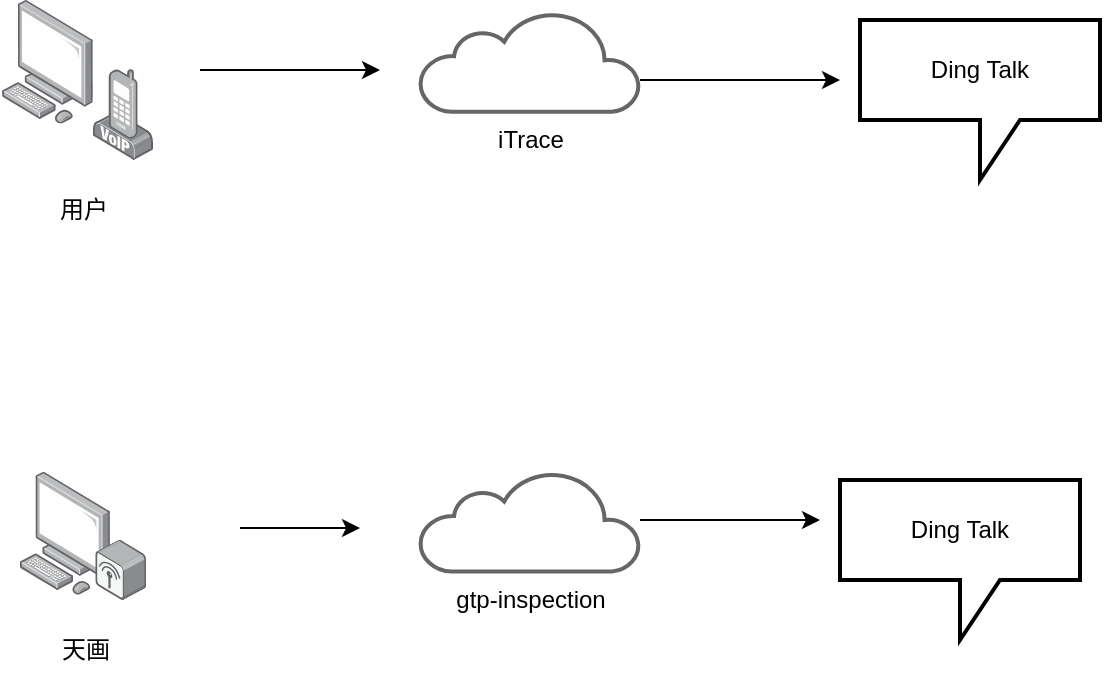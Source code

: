 <mxfile version="15.5.8" type="github">
  <diagram id="qZLw-oVgylJYw9EMn1Zd" name="第 1 页">
    <mxGraphModel dx="1393" dy="1126" grid="1" gridSize="10" guides="1" tooltips="1" connect="1" arrows="1" fold="1" page="1" pageScale="1" pageWidth="827" pageHeight="1169" math="0" shadow="0">
      <root>
        <mxCell id="0" />
        <mxCell id="1" parent="0" />
        <mxCell id="M-YdBnF9Lk4rPYYKG8BE-11" style="edgeStyle=orthogonalEdgeStyle;rounded=0;orthogonalLoop=1;jettySize=auto;html=1;" edge="1" parent="1">
          <mxGeometry relative="1" as="geometry">
            <mxPoint x="260" y="265" as="targetPoint" />
            <mxPoint x="170" y="265" as="sourcePoint" />
          </mxGeometry>
        </mxCell>
        <mxCell id="M-YdBnF9Lk4rPYYKG8BE-12" style="edgeStyle=orthogonalEdgeStyle;rounded=0;orthogonalLoop=1;jettySize=auto;html=1;" edge="1" parent="1">
          <mxGeometry relative="1" as="geometry">
            <mxPoint x="490" y="270" as="targetPoint" />
            <mxPoint x="390" y="270" as="sourcePoint" />
          </mxGeometry>
        </mxCell>
        <mxCell id="M-YdBnF9Lk4rPYYKG8BE-7" value="Ding Talk" style="shape=callout;whiteSpace=wrap;html=1;perimeter=calloutPerimeter;strokeWidth=2;" vertex="1" parent="1">
          <mxGeometry x="500" y="240" width="120" height="80" as="geometry" />
        </mxCell>
        <mxCell id="M-YdBnF9Lk4rPYYKG8BE-16" style="edgeStyle=orthogonalEdgeStyle;rounded=0;orthogonalLoop=1;jettySize=auto;html=1;" edge="1" parent="1">
          <mxGeometry relative="1" as="geometry">
            <mxPoint x="250" y="494" as="targetPoint" />
            <mxPoint x="190" y="494" as="sourcePoint" />
          </mxGeometry>
        </mxCell>
        <mxCell id="M-YdBnF9Lk4rPYYKG8BE-17" style="edgeStyle=orthogonalEdgeStyle;rounded=0;orthogonalLoop=1;jettySize=auto;html=1;" edge="1" parent="1">
          <mxGeometry relative="1" as="geometry">
            <mxPoint x="480" y="490" as="targetPoint" />
            <mxPoint x="390" y="490" as="sourcePoint" />
          </mxGeometry>
        </mxCell>
        <mxCell id="M-YdBnF9Lk4rPYYKG8BE-15" value="Ding Talk" style="shape=callout;whiteSpace=wrap;html=1;perimeter=calloutPerimeter;strokeWidth=2;" vertex="1" parent="1">
          <mxGeometry x="490" y="470" width="120" height="80" as="geometry" />
        </mxCell>
        <mxCell id="M-YdBnF9Lk4rPYYKG8BE-18" value="" style="points=[];aspect=fixed;html=1;align=center;shadow=0;dashed=0;image;image=img/lib/allied_telesis/computer_and_terminals/Personal_Computer.svg;fillColor=#666666;" vertex="1" parent="1">
          <mxGeometry x="70.9" y="230" width="45.6" height="61.8" as="geometry" />
        </mxCell>
        <mxCell id="M-YdBnF9Lk4rPYYKG8BE-19" value="" style="points=[];aspect=fixed;html=1;align=center;shadow=0;dashed=0;image;image=img/lib/allied_telesis/computer_and_terminals/Personal_Computer_Wireless.svg;fillColor=#666666;" vertex="1" parent="1">
          <mxGeometry x="80" y="465.8" width="63" height="64.2" as="geometry" />
        </mxCell>
        <mxCell id="M-YdBnF9Lk4rPYYKG8BE-20" value="" style="points=[];aspect=fixed;html=1;align=center;shadow=0;dashed=0;image;image=img/lib/allied_telesis/computer_and_terminals/VOIP_IP_phone.svg;fillColor=#666666;" vertex="1" parent="1">
          <mxGeometry x="116.5" y="264.4" width="30" height="45.6" as="geometry" />
        </mxCell>
        <mxCell id="M-YdBnF9Lk4rPYYKG8BE-21" value="用户" style="text;html=1;strokeColor=none;fillColor=none;align=center;verticalAlign=middle;whiteSpace=wrap;rounded=0;" vertex="1" parent="1">
          <mxGeometry x="81.5" y="320" width="60" height="30" as="geometry" />
        </mxCell>
        <mxCell id="M-YdBnF9Lk4rPYYKG8BE-22" value="天画" style="text;html=1;strokeColor=none;fillColor=none;align=center;verticalAlign=middle;whiteSpace=wrap;rounded=0;" vertex="1" parent="1">
          <mxGeometry x="83" y="540" width="60" height="30" as="geometry" />
        </mxCell>
        <mxCell id="M-YdBnF9Lk4rPYYKG8BE-23" value="iTrace" style="html=1;verticalLabelPosition=bottom;align=center;labelBackgroundColor=#ffffff;verticalAlign=top;strokeWidth=2;strokeColor=#666666;shadow=0;dashed=0;shape=mxgraph.ios7.icons.cloud;fillColor=#FFFFFF;" vertex="1" parent="1">
          <mxGeometry x="280" y="235.9" width="110" height="50" as="geometry" />
        </mxCell>
        <mxCell id="M-YdBnF9Lk4rPYYKG8BE-25" value="gtp-inspection" style="html=1;verticalLabelPosition=bottom;align=center;labelBackgroundColor=#ffffff;verticalAlign=top;strokeWidth=2;strokeColor=#666666;shadow=0;dashed=0;shape=mxgraph.ios7.icons.cloud;fillColor=#FFFFFF;" vertex="1" parent="1">
          <mxGeometry x="280" y="465.8" width="110" height="50" as="geometry" />
        </mxCell>
      </root>
    </mxGraphModel>
  </diagram>
</mxfile>
